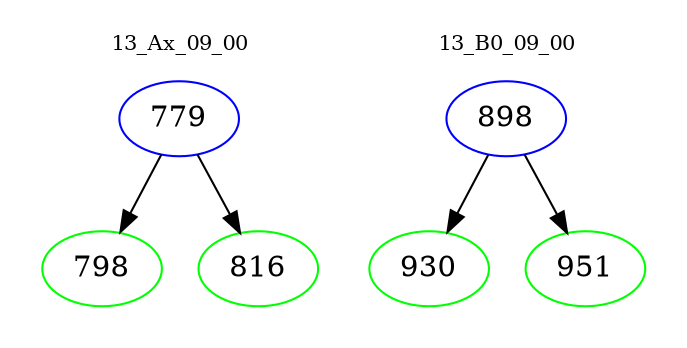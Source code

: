 digraph{
subgraph cluster_0 {
color = white
label = "13_Ax_09_00";
fontsize=10;
T0_779 [label="779", color="blue"]
T0_779 -> T0_798 [color="black"]
T0_798 [label="798", color="green"]
T0_779 -> T0_816 [color="black"]
T0_816 [label="816", color="green"]
}
subgraph cluster_1 {
color = white
label = "13_B0_09_00";
fontsize=10;
T1_898 [label="898", color="blue"]
T1_898 -> T1_930 [color="black"]
T1_930 [label="930", color="green"]
T1_898 -> T1_951 [color="black"]
T1_951 [label="951", color="green"]
}
}
